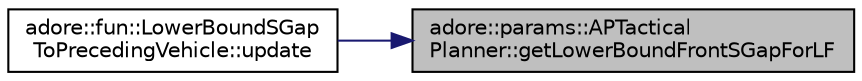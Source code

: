 digraph "adore::params::APTacticalPlanner::getLowerBoundFrontSGapForLF"
{
 // LATEX_PDF_SIZE
  edge [fontname="Helvetica",fontsize="10",labelfontname="Helvetica",labelfontsize="10"];
  node [fontname="Helvetica",fontsize="10",shape=record];
  rankdir="RL";
  Node1 [label="adore::params::APTactical\lPlanner::getLowerBoundFrontSGapForLF",height=0.2,width=0.4,color="black", fillcolor="grey75", style="filled", fontcolor="black",tooltip=" "];
  Node1 -> Node2 [dir="back",color="midnightblue",fontsize="10",style="solid",fontname="Helvetica"];
  Node2 [label="adore::fun::LowerBoundSGap\lToPrecedingVehicle::update",height=0.2,width=0.4,color="black", fillcolor="white", style="filled",URL="$classadore_1_1fun_1_1LowerBoundSGapToPrecedingVehicle.html#a805b104c672475c3d3f37e38c41d0c2b",tooltip=" "];
}
